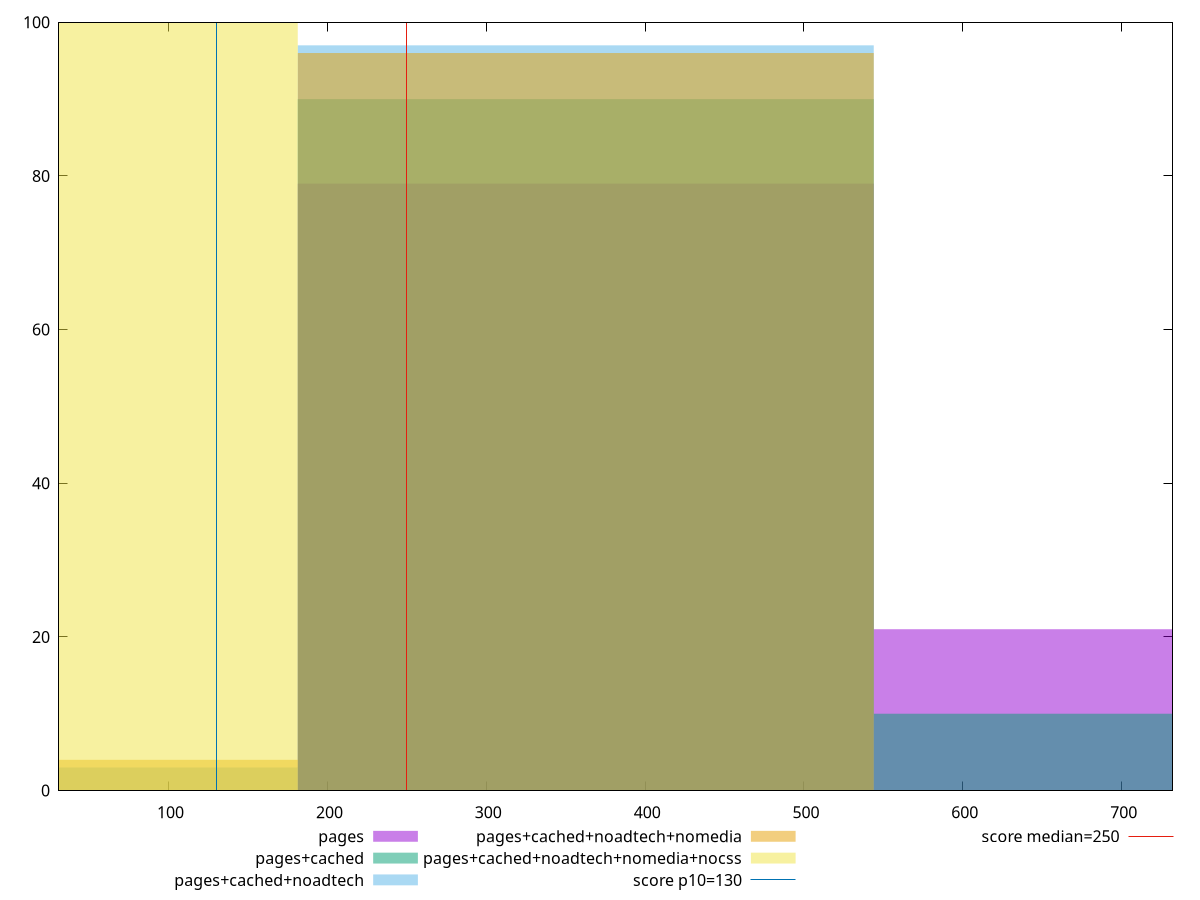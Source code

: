 reset

$pages <<EOF
725.2232810443223 21
362.61164052216117 79
EOF

$pagesCached <<EOF
362.61164052216117 90
725.2232810443223 10
EOF

$pagesCachedNoadtech <<EOF
362.61164052216117 97
0 3
EOF

$pagesCachedNoadtechNomedia <<EOF
362.61164052216117 96
0 4
EOF

$pagesCachedNoadtechNomediaNocss <<EOF
0 100
EOF

set key outside below
set boxwidth 362.61164052216117
set xrange [31:732]
set yrange [0:100]
set trange [0:100]
set style fill transparent solid 0.5 noborder

set parametric
set terminal svg size 640, 530 enhanced background rgb 'white'
set output "report_00025_2021-02-22T21:38:55.199Z/max-potential-fid/comparison/histogram/all_raw.svg"

plot $pages title "pages" with boxes, \
     $pagesCached title "pages+cached" with boxes, \
     $pagesCachedNoadtech title "pages+cached+noadtech" with boxes, \
     $pagesCachedNoadtechNomedia title "pages+cached+noadtech+nomedia" with boxes, \
     $pagesCachedNoadtechNomediaNocss title "pages+cached+noadtech+nomedia+nocss" with boxes, \
     130,t title "score p10=130", \
     250,t title "score median=250"

reset

